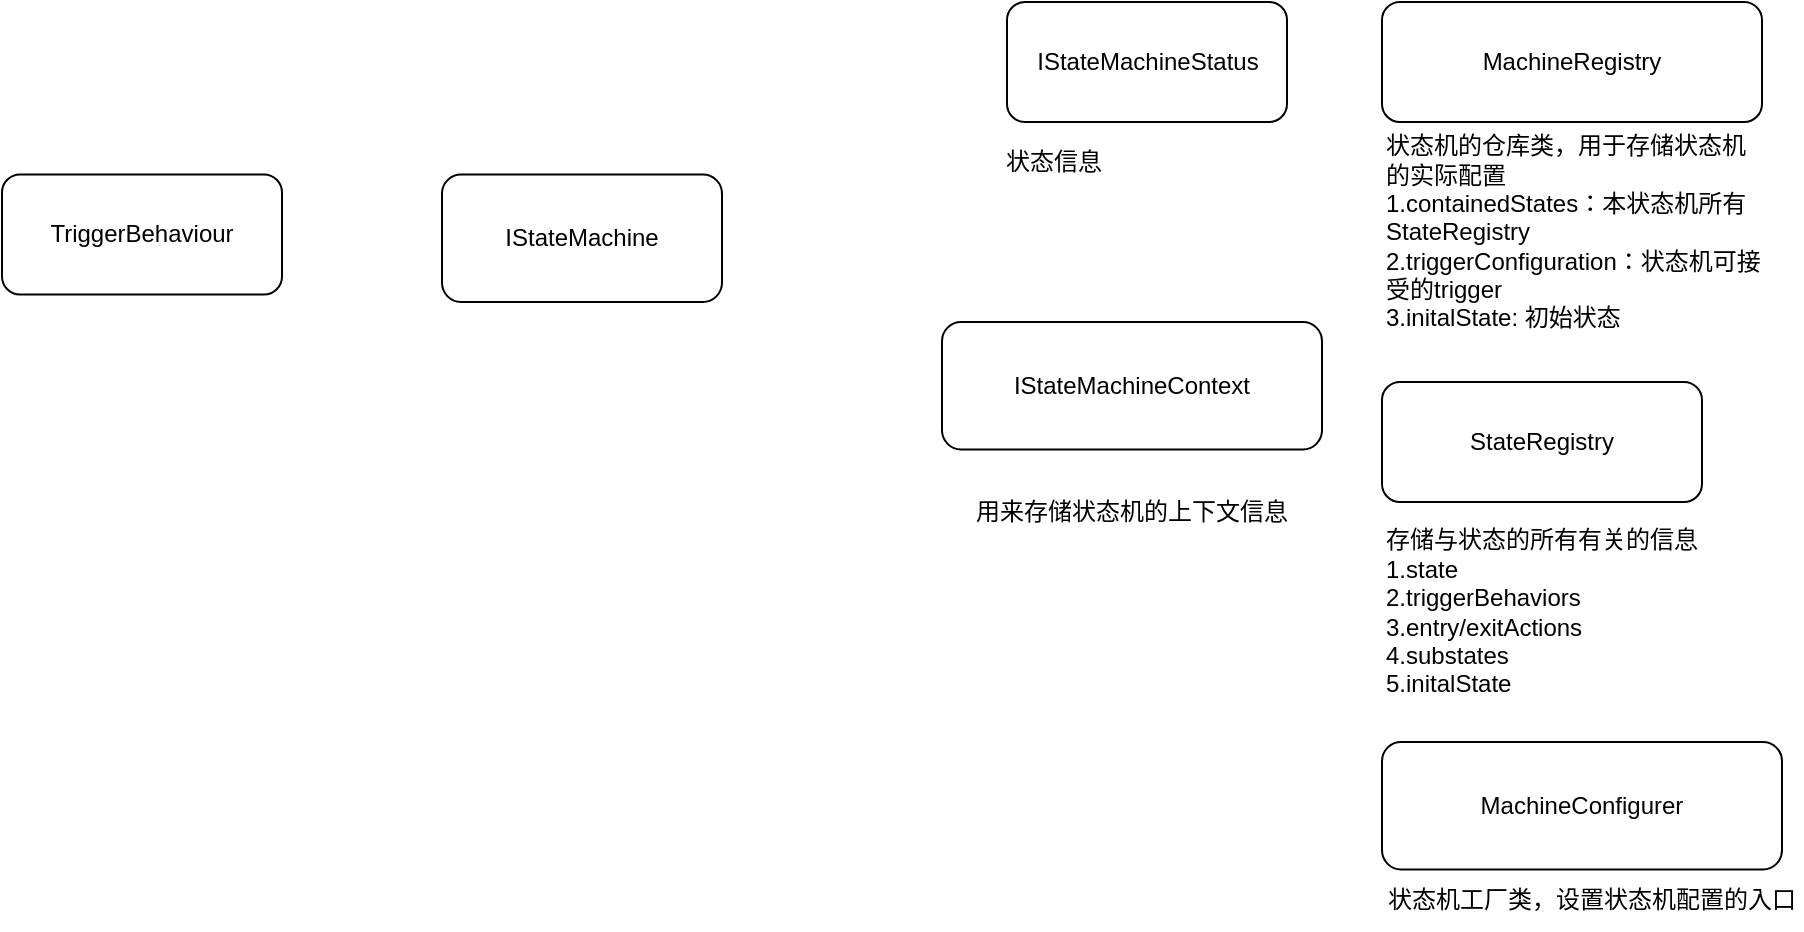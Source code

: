<mxfile version="24.0.0" type="github">
  <diagram name="第 1 页" id="jQyt6PN3O-9ILQwhtGz-">
    <mxGraphModel dx="1207" dy="765" grid="1" gridSize="10" guides="1" tooltips="1" connect="1" arrows="1" fold="1" page="1" pageScale="1" pageWidth="827" pageHeight="1169" math="0" shadow="0">
      <root>
        <mxCell id="0" />
        <mxCell id="1" parent="0" />
        <mxCell id="jAPCvnGw42VJ1_7bwacQ-2" value="IStateMachine" style="rounded=1;whiteSpace=wrap;html=1;" vertex="1" parent="1">
          <mxGeometry x="260" y="646.25" width="140" height="63.75" as="geometry" />
        </mxCell>
        <mxCell id="jAPCvnGw42VJ1_7bwacQ-6" value="TriggerBehaviour" style="rounded=1;whiteSpace=wrap;html=1;" vertex="1" parent="1">
          <mxGeometry x="40" y="646.25" width="140" height="60" as="geometry" />
        </mxCell>
        <mxCell id="jAPCvnGw42VJ1_7bwacQ-9" value="" style="group" vertex="1" connectable="0" parent="1">
          <mxGeometry x="730" y="750" width="210" height="180" as="geometry" />
        </mxCell>
        <mxCell id="jAPCvnGw42VJ1_7bwacQ-5" value="StateRegistry" style="rounded=1;whiteSpace=wrap;html=1;" vertex="1" parent="jAPCvnGw42VJ1_7bwacQ-9">
          <mxGeometry width="160" height="60" as="geometry" />
        </mxCell>
        <mxCell id="jAPCvnGw42VJ1_7bwacQ-8" value="存储与状态的所有有关的信息&lt;div&gt;1.state&lt;/div&gt;&lt;div&gt;2.triggerBehaviors&lt;/div&gt;&lt;div&gt;3.entry/exitActions&lt;/div&gt;&lt;div&gt;4.substates&lt;/div&gt;&lt;div&gt;5.initalState&lt;/div&gt;" style="text;strokeColor=none;align=left;fillColor=none;html=1;verticalAlign=middle;whiteSpace=wrap;rounded=0;" vertex="1" parent="jAPCvnGw42VJ1_7bwacQ-9">
          <mxGeometry y="60" width="210" height="110" as="geometry" />
        </mxCell>
        <mxCell id="jAPCvnGw42VJ1_7bwacQ-12" value="" style="group" vertex="1" connectable="0" parent="1">
          <mxGeometry x="730" y="560" width="190" height="170" as="geometry" />
        </mxCell>
        <mxCell id="jAPCvnGw42VJ1_7bwacQ-4" value="MachineRegistry" style="rounded=1;whiteSpace=wrap;html=1;" vertex="1" parent="jAPCvnGw42VJ1_7bwacQ-12">
          <mxGeometry width="190" height="60" as="geometry" />
        </mxCell>
        <mxCell id="jAPCvnGw42VJ1_7bwacQ-10" value="状态机的仓库类，用于存储状态机的实际配置&lt;div&gt;1.containedStates：本状态机所有StateRegistry&lt;/div&gt;&lt;div&gt;2.triggerConfiguration：状态机可接受的trigger&lt;/div&gt;&lt;div&gt;3.initalState: 初始状态&lt;/div&gt;" style="text;strokeColor=none;align=left;fillColor=none;html=1;verticalAlign=middle;whiteSpace=wrap;rounded=0;" vertex="1" parent="jAPCvnGw42VJ1_7bwacQ-12">
          <mxGeometry y="60" width="190" height="110" as="geometry" />
        </mxCell>
        <mxCell id="jAPCvnGw42VJ1_7bwacQ-15" value="" style="group" vertex="1" connectable="0" parent="1">
          <mxGeometry x="730" y="930" width="210" height="93.75" as="geometry" />
        </mxCell>
        <mxCell id="jAPCvnGw42VJ1_7bwacQ-13" value="MachineConfigurer" style="rounded=1;whiteSpace=wrap;html=1;" vertex="1" parent="jAPCvnGw42VJ1_7bwacQ-15">
          <mxGeometry width="200" height="63.75" as="geometry" />
        </mxCell>
        <mxCell id="jAPCvnGw42VJ1_7bwacQ-14" value="状态机工厂类，设置状态机配置的入口" style="text;strokeColor=none;align=center;fillColor=none;html=1;verticalAlign=middle;whiteSpace=wrap;rounded=0;" vertex="1" parent="jAPCvnGw42VJ1_7bwacQ-15">
          <mxGeometry y="63.75" width="210" height="30" as="geometry" />
        </mxCell>
        <mxCell id="jAPCvnGw42VJ1_7bwacQ-18" value="" style="group" vertex="1" connectable="0" parent="1">
          <mxGeometry x="540" y="560" width="145" height="95" as="geometry" />
        </mxCell>
        <mxCell id="jAPCvnGw42VJ1_7bwacQ-3" value="IStateMachineStatus" style="rounded=1;whiteSpace=wrap;html=1;" vertex="1" parent="jAPCvnGw42VJ1_7bwacQ-18">
          <mxGeometry x="2.5" width="140" height="60" as="geometry" />
        </mxCell>
        <mxCell id="jAPCvnGw42VJ1_7bwacQ-17" value="状态信息" style="text;strokeColor=none;align=left;fillColor=none;html=1;verticalAlign=middle;whiteSpace=wrap;rounded=0;" vertex="1" parent="jAPCvnGw42VJ1_7bwacQ-18">
          <mxGeometry y="65" width="145" height="30" as="geometry" />
        </mxCell>
        <mxCell id="jAPCvnGw42VJ1_7bwacQ-19" value="" style="group" vertex="1" connectable="0" parent="1">
          <mxGeometry x="510" y="720" width="190" height="110" as="geometry" />
        </mxCell>
        <mxCell id="jAPCvnGw42VJ1_7bwacQ-11" value="IStateMachineContext" style="rounded=1;whiteSpace=wrap;html=1;" vertex="1" parent="jAPCvnGw42VJ1_7bwacQ-19">
          <mxGeometry width="190" height="63.75" as="geometry" />
        </mxCell>
        <mxCell id="jAPCvnGw42VJ1_7bwacQ-16" value="用来存储状态机的上下文信息" style="text;strokeColor=none;align=center;fillColor=none;html=1;verticalAlign=middle;whiteSpace=wrap;rounded=0;" vertex="1" parent="jAPCvnGw42VJ1_7bwacQ-19">
          <mxGeometry y="80" width="190" height="30" as="geometry" />
        </mxCell>
      </root>
    </mxGraphModel>
  </diagram>
</mxfile>

